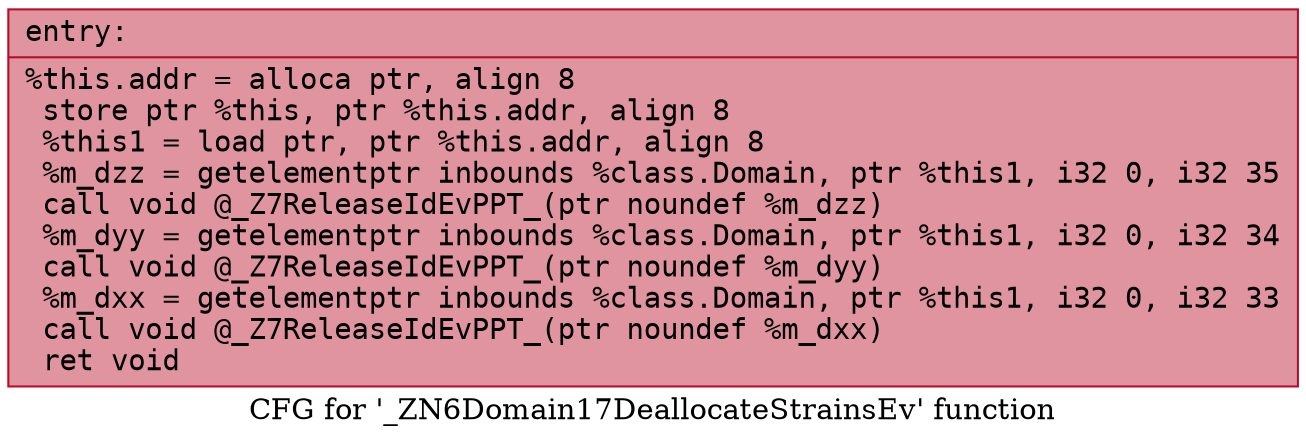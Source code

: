digraph "CFG for '_ZN6Domain17DeallocateStrainsEv' function" {
	label="CFG for '_ZN6Domain17DeallocateStrainsEv' function";

	Node0x561418c545e0 [shape=record,color="#b70d28ff", style=filled, fillcolor="#b70d2870" fontname="Courier",label="{entry:\l|  %this.addr = alloca ptr, align 8\l  store ptr %this, ptr %this.addr, align 8\l  %this1 = load ptr, ptr %this.addr, align 8\l  %m_dzz = getelementptr inbounds %class.Domain, ptr %this1, i32 0, i32 35\l  call void @_Z7ReleaseIdEvPPT_(ptr noundef %m_dzz)\l  %m_dyy = getelementptr inbounds %class.Domain, ptr %this1, i32 0, i32 34\l  call void @_Z7ReleaseIdEvPPT_(ptr noundef %m_dyy)\l  %m_dxx = getelementptr inbounds %class.Domain, ptr %this1, i32 0, i32 33\l  call void @_Z7ReleaseIdEvPPT_(ptr noundef %m_dxx)\l  ret void\l}"];
}

